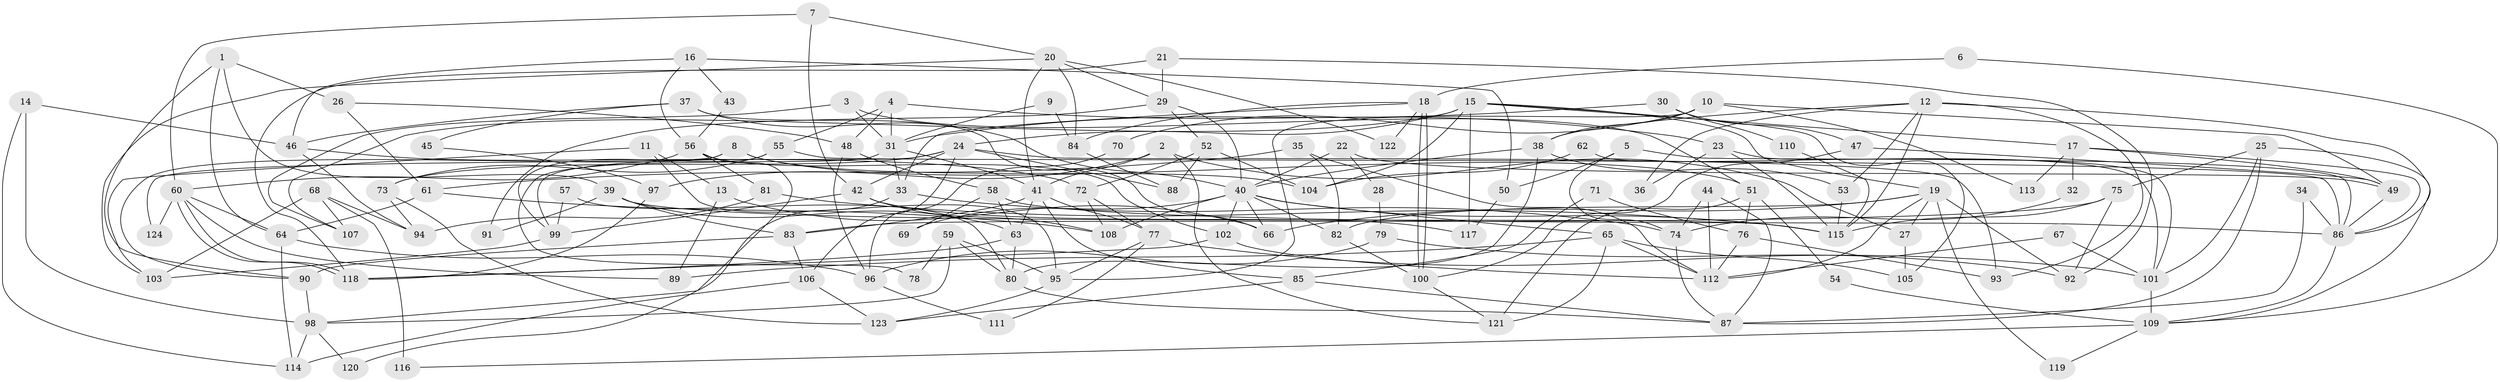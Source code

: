 // coarse degree distribution, {2: 0.21621621621621623, 4: 0.1891891891891892, 3: 0.08108108108108109, 5: 0.1891891891891892, 11: 0.05405405405405406, 7: 0.10810810810810811, 6: 0.02702702702702703, 9: 0.02702702702702703, 13: 0.02702702702702703, 8: 0.02702702702702703, 18: 0.02702702702702703, 10: 0.02702702702702703}
// Generated by graph-tools (version 1.1) at 2025/52/03/04/25 21:52:42]
// undirected, 124 vertices, 248 edges
graph export_dot {
graph [start="1"]
  node [color=gray90,style=filled];
  1;
  2;
  3;
  4;
  5;
  6;
  7;
  8;
  9;
  10;
  11;
  12;
  13;
  14;
  15;
  16;
  17;
  18;
  19;
  20;
  21;
  22;
  23;
  24;
  25;
  26;
  27;
  28;
  29;
  30;
  31;
  32;
  33;
  34;
  35;
  36;
  37;
  38;
  39;
  40;
  41;
  42;
  43;
  44;
  45;
  46;
  47;
  48;
  49;
  50;
  51;
  52;
  53;
  54;
  55;
  56;
  57;
  58;
  59;
  60;
  61;
  62;
  63;
  64;
  65;
  66;
  67;
  68;
  69;
  70;
  71;
  72;
  73;
  74;
  75;
  76;
  77;
  78;
  79;
  80;
  81;
  82;
  83;
  84;
  85;
  86;
  87;
  88;
  89;
  90;
  91;
  92;
  93;
  94;
  95;
  96;
  97;
  98;
  99;
  100;
  101;
  102;
  103;
  104;
  105;
  106;
  107;
  108;
  109;
  110;
  111;
  112;
  113;
  114;
  115;
  116;
  117;
  118;
  119;
  120;
  121;
  122;
  123;
  124;
  1 -- 64;
  1 -- 39;
  1 -- 26;
  1 -- 90;
  2 -- 41;
  2 -- 121;
  2 -- 27;
  2 -- 97;
  3 -- 51;
  3 -- 31;
  3 -- 107;
  4 -- 31;
  4 -- 48;
  4 -- 23;
  4 -- 55;
  5 -- 74;
  5 -- 86;
  5 -- 50;
  6 -- 18;
  6 -- 109;
  7 -- 42;
  7 -- 20;
  7 -- 60;
  8 -- 51;
  8 -- 90;
  8 -- 104;
  8 -- 124;
  9 -- 31;
  9 -- 84;
  10 -- 38;
  10 -- 95;
  10 -- 49;
  10 -- 70;
  10 -- 113;
  11 -- 13;
  11 -- 95;
  11 -- 103;
  12 -- 53;
  12 -- 115;
  12 -- 36;
  12 -- 38;
  12 -- 86;
  12 -- 93;
  13 -- 66;
  13 -- 89;
  14 -- 98;
  14 -- 114;
  14 -- 46;
  15 -- 17;
  15 -- 104;
  15 -- 19;
  15 -- 24;
  15 -- 105;
  15 -- 107;
  15 -- 117;
  16 -- 46;
  16 -- 56;
  16 -- 43;
  16 -- 50;
  17 -- 86;
  17 -- 49;
  17 -- 32;
  17 -- 113;
  18 -- 100;
  18 -- 100;
  18 -- 33;
  18 -- 84;
  18 -- 122;
  19 -- 112;
  19 -- 27;
  19 -- 66;
  19 -- 82;
  19 -- 92;
  19 -- 119;
  20 -- 41;
  20 -- 103;
  20 -- 29;
  20 -- 84;
  20 -- 122;
  21 -- 29;
  21 -- 92;
  21 -- 118;
  22 -- 49;
  22 -- 40;
  22 -- 28;
  23 -- 115;
  23 -- 36;
  23 -- 101;
  24 -- 99;
  24 -- 42;
  24 -- 73;
  24 -- 88;
  24 -- 93;
  24 -- 106;
  25 -- 109;
  25 -- 75;
  25 -- 87;
  25 -- 101;
  26 -- 61;
  26 -- 48;
  27 -- 105;
  28 -- 79;
  29 -- 40;
  29 -- 52;
  29 -- 91;
  30 -- 31;
  30 -- 47;
  30 -- 110;
  31 -- 41;
  31 -- 33;
  31 -- 78;
  32 -- 74;
  33 -- 74;
  33 -- 98;
  34 -- 87;
  34 -- 86;
  35 -- 82;
  35 -- 112;
  35 -- 61;
  37 -- 66;
  37 -- 46;
  37 -- 40;
  37 -- 45;
  38 -- 40;
  38 -- 53;
  38 -- 80;
  39 -- 83;
  39 -- 63;
  39 -- 91;
  39 -- 115;
  40 -- 102;
  40 -- 65;
  40 -- 66;
  40 -- 69;
  40 -- 82;
  40 -- 108;
  40 -- 115;
  41 -- 63;
  41 -- 77;
  41 -- 83;
  41 -- 85;
  42 -- 117;
  42 -- 99;
  42 -- 108;
  43 -- 56;
  44 -- 87;
  44 -- 112;
  44 -- 74;
  45 -- 97;
  46 -- 72;
  46 -- 94;
  47 -- 49;
  47 -- 100;
  48 -- 58;
  48 -- 96;
  49 -- 86;
  50 -- 117;
  51 -- 76;
  51 -- 121;
  51 -- 54;
  52 -- 88;
  52 -- 72;
  52 -- 104;
  53 -- 115;
  54 -- 109;
  55 -- 73;
  55 -- 86;
  55 -- 99;
  56 -- 81;
  56 -- 60;
  56 -- 102;
  56 -- 120;
  57 -- 80;
  57 -- 99;
  58 -- 86;
  58 -- 63;
  58 -- 69;
  59 -- 95;
  59 -- 80;
  59 -- 78;
  59 -- 98;
  60 -- 118;
  60 -- 118;
  60 -- 64;
  60 -- 89;
  60 -- 124;
  61 -- 108;
  61 -- 64;
  62 -- 104;
  62 -- 101;
  63 -- 80;
  63 -- 118;
  64 -- 96;
  64 -- 114;
  65 -- 105;
  65 -- 89;
  65 -- 112;
  65 -- 121;
  67 -- 101;
  67 -- 112;
  68 -- 107;
  68 -- 103;
  68 -- 94;
  68 -- 116;
  70 -- 96;
  71 -- 85;
  71 -- 76;
  72 -- 108;
  72 -- 77;
  73 -- 94;
  73 -- 123;
  74 -- 87;
  75 -- 83;
  75 -- 115;
  75 -- 92;
  76 -- 112;
  76 -- 93;
  77 -- 101;
  77 -- 95;
  77 -- 111;
  79 -- 92;
  79 -- 96;
  80 -- 87;
  81 -- 94;
  81 -- 115;
  82 -- 100;
  83 -- 90;
  83 -- 106;
  84 -- 88;
  85 -- 123;
  85 -- 87;
  86 -- 109;
  90 -- 98;
  95 -- 123;
  96 -- 111;
  97 -- 118;
  98 -- 114;
  98 -- 120;
  99 -- 103;
  100 -- 121;
  101 -- 109;
  102 -- 118;
  102 -- 112;
  106 -- 114;
  106 -- 123;
  109 -- 116;
  109 -- 119;
  110 -- 115;
}

